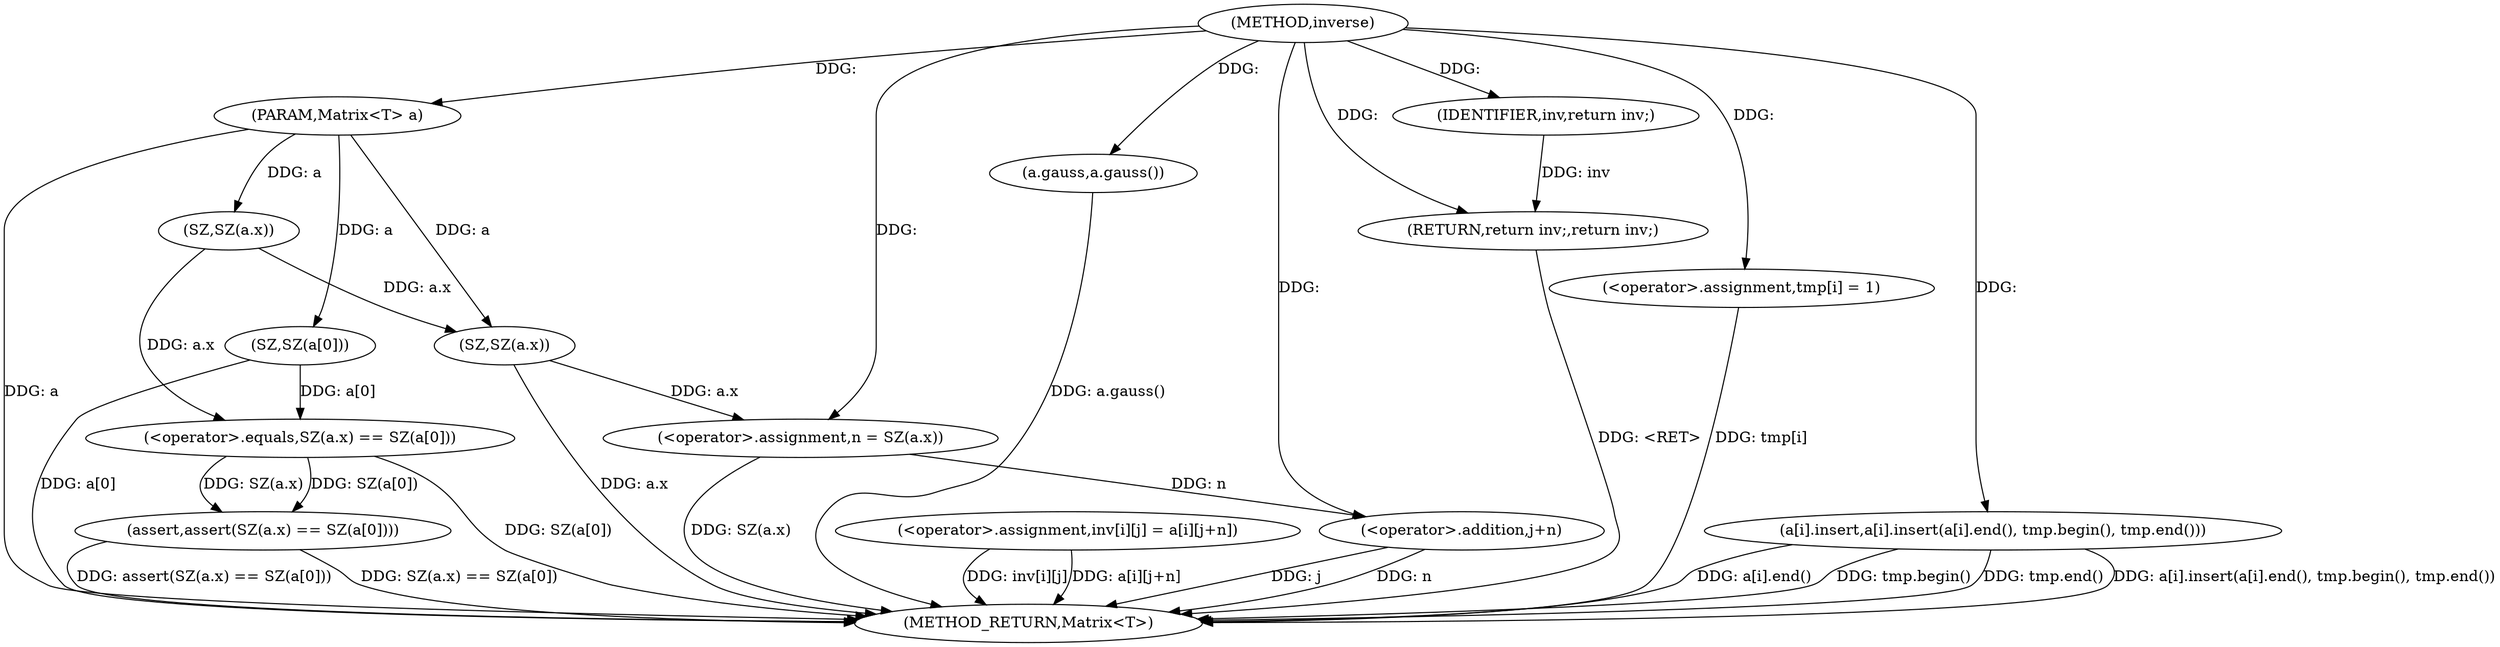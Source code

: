 digraph "inverse" {  
"1001105" [label = "(METHOD,inverse)" ]
"1001154" [label = "(METHOD_RETURN,Matrix<T>)" ]
"1001106" [label = "(PARAM,Matrix<T> a)" ]
"1001108" [label = "(assert,assert(SZ(a.x) == SZ(a[0])))" ]
"1001119" [label = "(<operator>.assignment,n = SZ(a.x))" ]
"1001136" [label = "(a.gauss,a.gauss())" ]
"1001152" [label = "(RETURN,return inv;,return inv;)" ]
"1001127" [label = "(<operator>.assignment,tmp[i] = 1)" ]
"1001132" [label = "(a[i].insert,a[i].insert(a[i].end(), tmp.begin(), tmp.end()))" ]
"1001139" [label = "(<operator>.assignment,inv[i][j] = a[i][j+n])" ]
"1001153" [label = "(IDENTIFIER,inv,return inv;)" ]
"1001109" [label = "(<operator>.equals,SZ(a.x) == SZ(a[0]))" ]
"1001121" [label = "(SZ,SZ(a.x))" ]
"1001110" [label = "(SZ,SZ(a.x))" ]
"1001114" [label = "(SZ,SZ(a[0]))" ]
"1001149" [label = "(<operator>.addition,j+n)" ]
  "1001152" -> "1001154"  [ label = "DDG: <RET>"] 
  "1001106" -> "1001154"  [ label = "DDG: a"] 
  "1001114" -> "1001154"  [ label = "DDG: a[0]"] 
  "1001109" -> "1001154"  [ label = "DDG: SZ(a[0])"] 
  "1001108" -> "1001154"  [ label = "DDG: SZ(a.x) == SZ(a[0])"] 
  "1001108" -> "1001154"  [ label = "DDG: assert(SZ(a.x) == SZ(a[0]))"] 
  "1001121" -> "1001154"  [ label = "DDG: a.x"] 
  "1001119" -> "1001154"  [ label = "DDG: SZ(a.x)"] 
  "1001127" -> "1001154"  [ label = "DDG: tmp[i]"] 
  "1001132" -> "1001154"  [ label = "DDG: a[i].end()"] 
  "1001132" -> "1001154"  [ label = "DDG: tmp.begin()"] 
  "1001132" -> "1001154"  [ label = "DDG: tmp.end()"] 
  "1001132" -> "1001154"  [ label = "DDG: a[i].insert(a[i].end(), tmp.begin(), tmp.end())"] 
  "1001136" -> "1001154"  [ label = "DDG: a.gauss()"] 
  "1001139" -> "1001154"  [ label = "DDG: inv[i][j]"] 
  "1001149" -> "1001154"  [ label = "DDG: j"] 
  "1001149" -> "1001154"  [ label = "DDG: n"] 
  "1001139" -> "1001154"  [ label = "DDG: a[i][j+n]"] 
  "1001105" -> "1001106"  [ label = "DDG: "] 
  "1001121" -> "1001119"  [ label = "DDG: a.x"] 
  "1001105" -> "1001136"  [ label = "DDG: "] 
  "1001153" -> "1001152"  [ label = "DDG: inv"] 
  "1001105" -> "1001152"  [ label = "DDG: "] 
  "1001109" -> "1001108"  [ label = "DDG: SZ(a[0])"] 
  "1001109" -> "1001108"  [ label = "DDG: SZ(a.x)"] 
  "1001105" -> "1001119"  [ label = "DDG: "] 
  "1001105" -> "1001127"  [ label = "DDG: "] 
  "1001105" -> "1001153"  [ label = "DDG: "] 
  "1001110" -> "1001109"  [ label = "DDG: a.x"] 
  "1001114" -> "1001109"  [ label = "DDG: a[0]"] 
  "1001110" -> "1001121"  [ label = "DDG: a.x"] 
  "1001106" -> "1001121"  [ label = "DDG: a"] 
  "1001105" -> "1001132"  [ label = "DDG: "] 
  "1001106" -> "1001110"  [ label = "DDG: a"] 
  "1001106" -> "1001114"  [ label = "DDG: a"] 
  "1001105" -> "1001149"  [ label = "DDG: "] 
  "1001119" -> "1001149"  [ label = "DDG: n"] 
}
